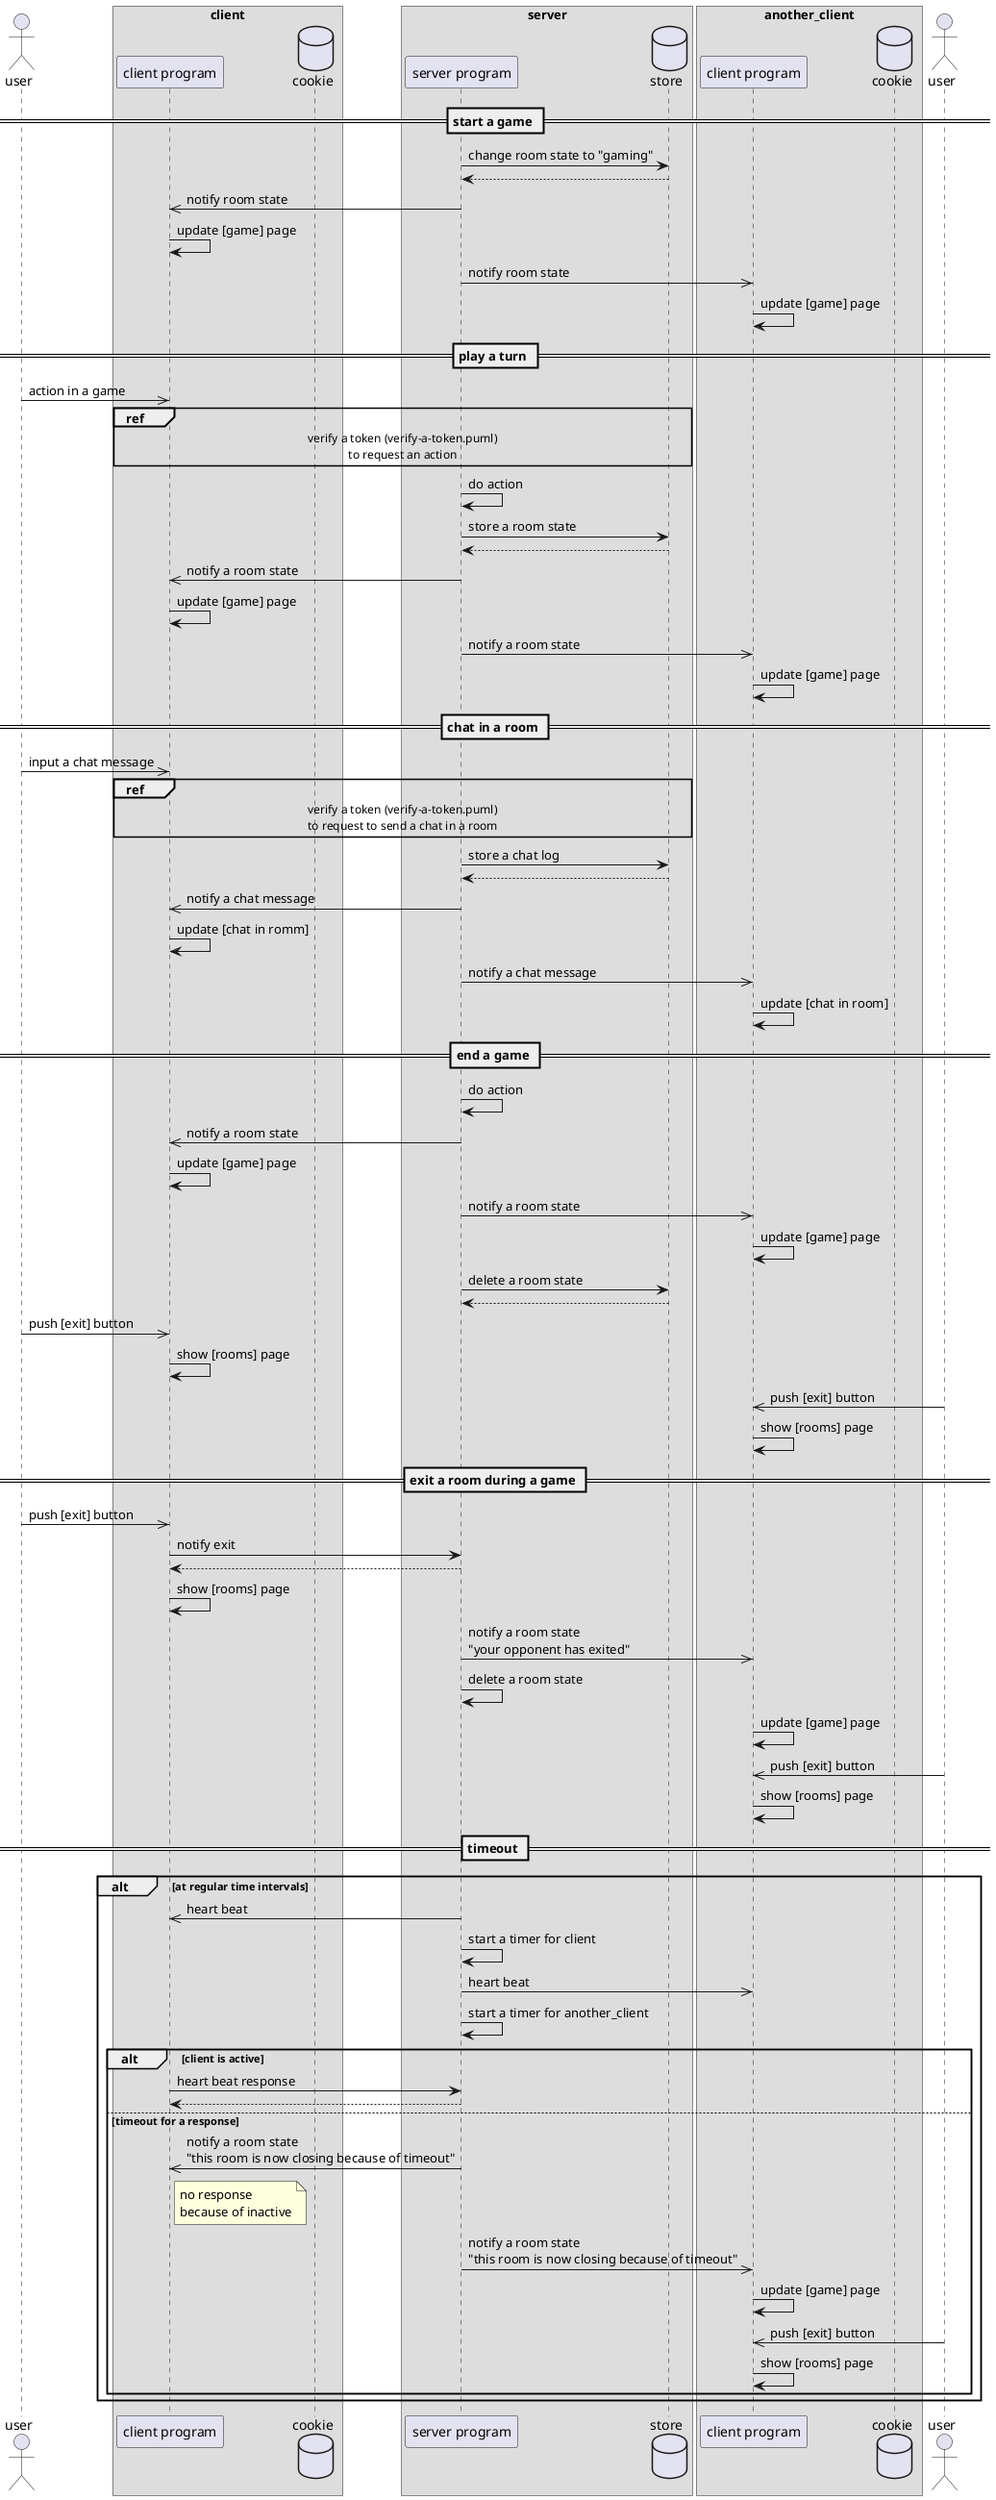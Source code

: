 @startuml gaming

actor user
box client
    participant "client program" as client
    database cookie
end box

box server
    participant "server program" as server
    database store
end box

box another_client
    participant "client program" as another_client
    database "cookie" as another_cookie
end box
actor "user" as another_user

== start a game ==
server -> store : change room state to "gaming"
store --> server
server ->> client : notify room state
client -> client : update [game] page
server ->> another_client : notify room state
another_client -> another_client : update [game] page

== play a turn ==
user ->> client : action in a game
ref over client, store : verify a token (verify-a-token.puml)\nto request an action
server -> server : do action
server -> store : store a room state
store --> server
server ->> client : notify a room state
client -> client : update [game] page
server ->> another_client : notify a room state
another_client -> another_client : update [game] page

== chat in a room ==
user ->> client : input a chat message
ref over client, store : verify a token (verify-a-token.puml)\nto request to send a chat in a room
server -> store : store a chat log
store --> server
server ->> client : notify a chat message
client -> client : update [chat in romm]
server ->> another_client : notify a chat message
another_client -> another_client : update [chat in room]

== end a game ==
server -> server : do action
server ->> client : notify a room state
client -> client : update [game] page
server ->> another_client : notify a room state
another_client -> another_client : update [game] page
server -> store : delete a room state
store --> server
user ->> client : push [exit] button
client -> client : show [rooms] page
another_user ->> another_client : push [exit] button
another_client -> another_client : show [rooms] page

== exit a room during a game ==
user ->> client : push [exit] button
client -> server : notify exit
server --> client
client -> client : show [rooms] page
server ->> another_client : notify a room state\n"your opponent has exited"
server -> server : delete a room state
another_client -> another_client : update [game] page
another_user ->> another_client : push [exit] button
another_client -> another_client : show [rooms] page

== timeout ==
alt at regular time intervals
    server ->> client : heart beat
    server -> server : start a timer for client
    server ->> another_client : heart beat
    server -> server : start a timer for another_client
    alt client is active
        client -> server : heart beat response
        server --> client
    else timeout for a response
        server ->> client : notify a room state\n"this room is now closing because of timeout"
        note right of client : no response\nbecause of inactive
        server ->> another_client : notify a room state\n"this room is now closing because of timeout"
        another_client -> another_client : update [game] page
        another_user ->> another_client : push [exit] button
        another_client -> another_client : show [rooms] page
    end
end

@enduml
